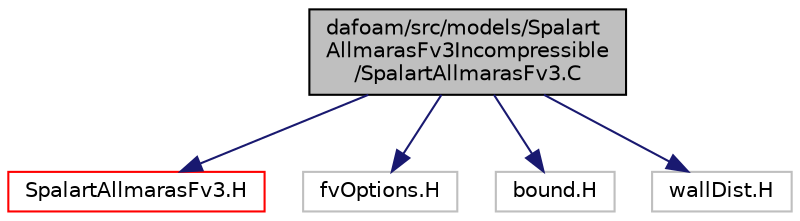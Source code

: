 digraph "dafoam/src/models/SpalartAllmarasFv3Incompressible/SpalartAllmarasFv3.C"
{
  bgcolor="transparent";
  edge [fontname="Helvetica",fontsize="10",labelfontname="Helvetica",labelfontsize="10"];
  node [fontname="Helvetica",fontsize="10",shape=record];
  Node0 [label="dafoam/src/models/Spalart\lAllmarasFv3Incompressible\l/SpalartAllmarasFv3.C",height=0.2,width=0.4,color="black", fillcolor="grey75", style="filled", fontcolor="black"];
  Node0 -> Node1 [color="midnightblue",fontsize="10",style="solid",fontname="Helvetica"];
  Node1 [label="SpalartAllmarasFv3.H",height=0.2,width=0.4,color="red",URL="$SpalartAllmarasFv3Incompressible_2SpalartAllmarasFv3_8H.html"];
  Node0 -> Node4 [color="midnightblue",fontsize="10",style="solid",fontname="Helvetica"];
  Node4 [label="fvOptions.H",height=0.2,width=0.4,color="grey75"];
  Node0 -> Node5 [color="midnightblue",fontsize="10",style="solid",fontname="Helvetica"];
  Node5 [label="bound.H",height=0.2,width=0.4,color="grey75"];
  Node0 -> Node6 [color="midnightblue",fontsize="10",style="solid",fontname="Helvetica"];
  Node6 [label="wallDist.H",height=0.2,width=0.4,color="grey75"];
}
